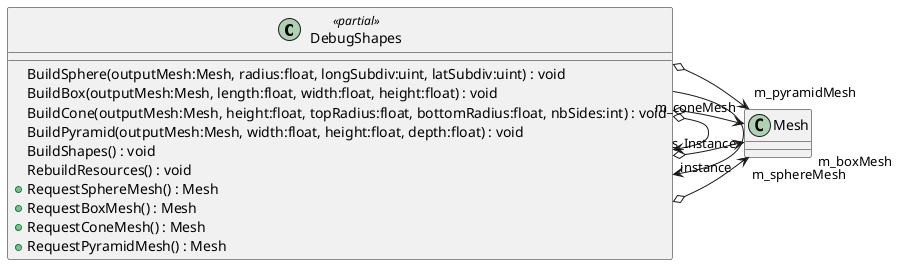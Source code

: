 @startuml
class DebugShapes <<partial>> {
    BuildSphere(outputMesh:Mesh, radius:float, longSubdiv:uint, latSubdiv:uint) : void
    BuildBox(outputMesh:Mesh, length:float, width:float, height:float) : void
    BuildCone(outputMesh:Mesh, height:float, topRadius:float, bottomRadius:float, nbSides:int) : void
    BuildPyramid(outputMesh:Mesh, width:float, height:float, depth:float) : void
    BuildShapes() : void
    RebuildResources() : void
    + RequestSphereMesh() : Mesh
    + RequestBoxMesh() : Mesh
    + RequestConeMesh() : Mesh
    + RequestPyramidMesh() : Mesh
}
DebugShapes o-> "s_Instance" DebugShapes
DebugShapes --> "instance" DebugShapes
DebugShapes o-> "m_sphereMesh" Mesh
DebugShapes o-> "m_boxMesh" Mesh
DebugShapes o-> "m_coneMesh" Mesh
DebugShapes o-> "m_pyramidMesh" Mesh
@enduml
